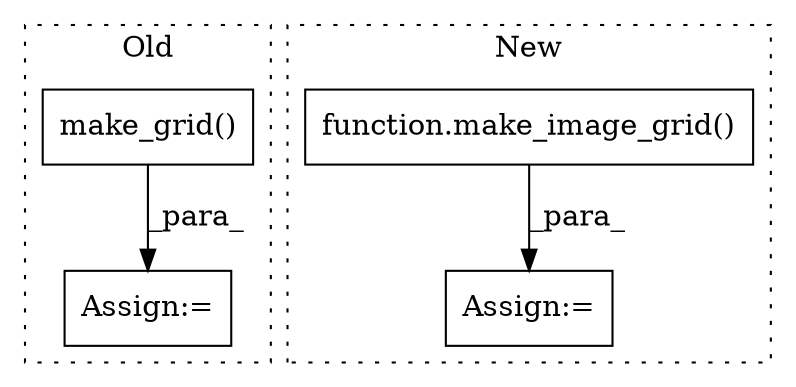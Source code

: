 digraph G {
subgraph cluster0 {
1 [label="make_grid()" a="75" s="10665" l="311" shape="box"];
3 [label="Assign:=" a="68" s="10662" l="3" shape="box"];
label = "Old";
style="dotted";
}
subgraph cluster1 {
2 [label="function.make_image_grid()" a="75" s="8976,8996" l="16,1" shape="box"];
4 [label="Assign:=" a="68" s="8973" l="3" shape="box"];
label = "New";
style="dotted";
}
1 -> 3 [label="_para_"];
2 -> 4 [label="_para_"];
}